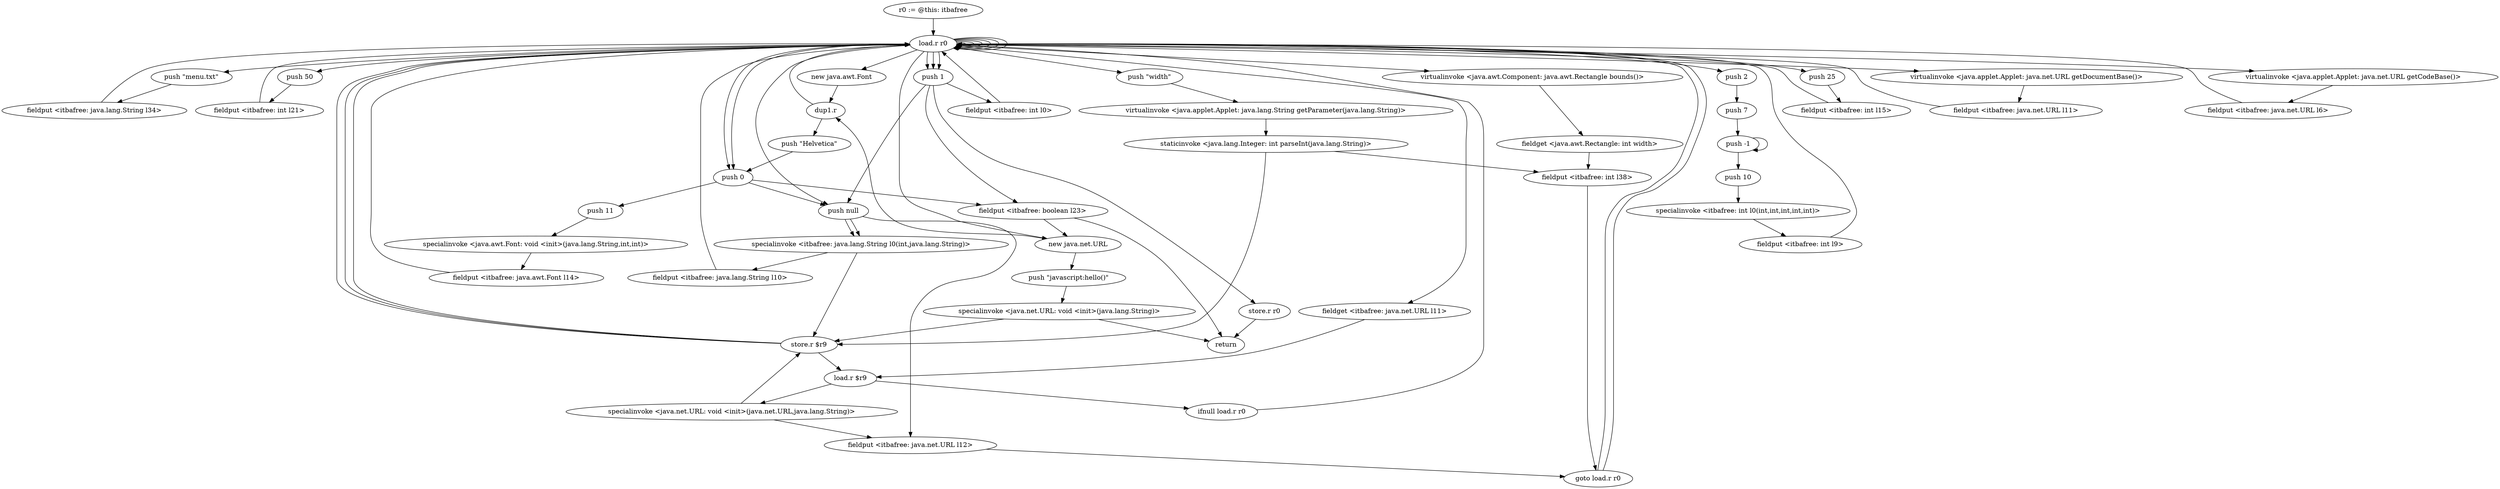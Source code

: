 digraph "" {
    "r0 := @this: itbafree"
    "load.r r0"
    "r0 := @this: itbafree"->"load.r r0";
    "push \"menu.txt\""
    "load.r r0"->"push \"menu.txt\"";
    "fieldput <itbafree: java.lang.String l34>"
    "push \"menu.txt\""->"fieldput <itbafree: java.lang.String l34>";
    "fieldput <itbafree: java.lang.String l34>"->"load.r r0";
    "push 50"
    "load.r r0"->"push 50";
    "fieldput <itbafree: int l21>"
    "push 50"->"fieldput <itbafree: int l21>";
    "fieldput <itbafree: int l21>"->"load.r r0";
    "new java.awt.Font"
    "load.r r0"->"new java.awt.Font";
    "dup1.r"
    "new java.awt.Font"->"dup1.r";
    "push \"Helvetica\""
    "dup1.r"->"push \"Helvetica\"";
    "push 0"
    "push \"Helvetica\""->"push 0";
    "push 11"
    "push 0"->"push 11";
    "specialinvoke <java.awt.Font: void <init>(java.lang.String,int,int)>"
    "push 11"->"specialinvoke <java.awt.Font: void <init>(java.lang.String,int,int)>";
    "fieldput <itbafree: java.awt.Font l14>"
    "specialinvoke <java.awt.Font: void <init>(java.lang.String,int,int)>"->"fieldput <itbafree: java.awt.Font l14>";
    "fieldput <itbafree: java.awt.Font l14>"->"load.r r0";
    "push 1"
    "load.r r0"->"push 1";
    "fieldput <itbafree: int l0>"
    "push 1"->"fieldput <itbafree: int l0>";
    "fieldput <itbafree: int l0>"->"load.r r0";
    "load.r r0"->"load.r r0";
    "push 2"
    "load.r r0"->"push 2";
    "push 7"
    "push 2"->"push 7";
    "push -1"
    "push 7"->"push -1";
    "push -1"->"push -1";
    "push 10"
    "push -1"->"push 10";
    "specialinvoke <itbafree: int l0(int,int,int,int,int)>"
    "push 10"->"specialinvoke <itbafree: int l0(int,int,int,int,int)>";
    "fieldput <itbafree: int l9>"
    "specialinvoke <itbafree: int l0(int,int,int,int,int)>"->"fieldput <itbafree: int l9>";
    "fieldput <itbafree: int l9>"->"load.r r0";
    "load.r r0"->"load.r r0";
    "load.r r0"->"push 0";
    "push null"
    "push 0"->"push null";
    "specialinvoke <itbafree: java.lang.String l0(int,java.lang.String)>"
    "push null"->"specialinvoke <itbafree: java.lang.String l0(int,java.lang.String)>";
    "fieldput <itbafree: java.lang.String l10>"
    "specialinvoke <itbafree: java.lang.String l0(int,java.lang.String)>"->"fieldput <itbafree: java.lang.String l10>";
    "fieldput <itbafree: java.lang.String l10>"->"load.r r0";
    "load.r r0"->"load.r r0";
    "push \"width\""
    "load.r r0"->"push \"width\"";
    "virtualinvoke <java.applet.Applet: java.lang.String getParameter(java.lang.String)>"
    "push \"width\""->"virtualinvoke <java.applet.Applet: java.lang.String getParameter(java.lang.String)>";
    "staticinvoke <java.lang.Integer: int parseInt(java.lang.String)>"
    "virtualinvoke <java.applet.Applet: java.lang.String getParameter(java.lang.String)>"->"staticinvoke <java.lang.Integer: int parseInt(java.lang.String)>";
    "fieldput <itbafree: int l38>"
    "staticinvoke <java.lang.Integer: int parseInt(java.lang.String)>"->"fieldput <itbafree: int l38>";
    "goto load.r r0"
    "fieldput <itbafree: int l38>"->"goto load.r r0";
    "goto load.r r0"->"load.r r0";
    "push 25"
    "load.r r0"->"push 25";
    "fieldput <itbafree: int l15>"
    "push 25"->"fieldput <itbafree: int l15>";
    "fieldput <itbafree: int l15>"->"load.r r0";
    "load.r r0"->"load.r r0";
    "virtualinvoke <java.applet.Applet: java.net.URL getDocumentBase()>"
    "load.r r0"->"virtualinvoke <java.applet.Applet: java.net.URL getDocumentBase()>";
    "fieldput <itbafree: java.net.URL l11>"
    "virtualinvoke <java.applet.Applet: java.net.URL getDocumentBase()>"->"fieldput <itbafree: java.net.URL l11>";
    "fieldput <itbafree: java.net.URL l11>"->"load.r r0";
    "load.r r0"->"load.r r0";
    "virtualinvoke <java.applet.Applet: java.net.URL getCodeBase()>"
    "load.r r0"->"virtualinvoke <java.applet.Applet: java.net.URL getCodeBase()>";
    "fieldput <itbafree: java.net.URL l6>"
    "virtualinvoke <java.applet.Applet: java.net.URL getCodeBase()>"->"fieldput <itbafree: java.net.URL l6>";
    "fieldput <itbafree: java.net.URL l6>"->"load.r r0";
    "load.r r0"->"push 1";
    "push 1"->"push null";
    "push null"->"specialinvoke <itbafree: java.lang.String l0(int,java.lang.String)>";
    "store.r $r9"
    "specialinvoke <itbafree: java.lang.String l0(int,java.lang.String)>"->"store.r $r9";
    "load.r $r9"
    "store.r $r9"->"load.r $r9";
    "ifnull load.r r0"
    "load.r $r9"->"ifnull load.r r0";
    "ifnull load.r r0"->"load.r r0";
    "new java.net.URL"
    "load.r r0"->"new java.net.URL";
    "new java.net.URL"->"dup1.r";
    "dup1.r"->"load.r r0";
    "fieldget <itbafree: java.net.URL l11>"
    "load.r r0"->"fieldget <itbafree: java.net.URL l11>";
    "fieldget <itbafree: java.net.URL l11>"->"load.r $r9";
    "specialinvoke <java.net.URL: void <init>(java.net.URL,java.lang.String)>"
    "load.r $r9"->"specialinvoke <java.net.URL: void <init>(java.net.URL,java.lang.String)>";
    "fieldput <itbafree: java.net.URL l12>"
    "specialinvoke <java.net.URL: void <init>(java.net.URL,java.lang.String)>"->"fieldput <itbafree: java.net.URL l12>";
    "fieldput <itbafree: java.net.URL l12>"->"goto load.r r0";
    "goto load.r r0"->"load.r r0";
    "load.r r0"->"push 0";
    "fieldput <itbafree: boolean l23>"
    "push 0"->"fieldput <itbafree: boolean l23>";
    "fieldput <itbafree: boolean l23>"->"new java.net.URL";
    "push \"javascript:hello()\""
    "new java.net.URL"->"push \"javascript:hello()\"";
    "specialinvoke <java.net.URL: void <init>(java.lang.String)>"
    "push \"javascript:hello()\""->"specialinvoke <java.net.URL: void <init>(java.lang.String)>";
    "specialinvoke <java.net.URL: void <init>(java.lang.String)>"->"store.r $r9";
    "store.r $r9"->"load.r r0";
    "load.r r0"->"push 1";
    "push 1"->"fieldput <itbafree: boolean l23>";
    "return"
    "fieldput <itbafree: boolean l23>"->"return";
    "store.r r0"
    "push 1"->"store.r r0";
    "store.r r0"->"return";
    "specialinvoke <java.net.URL: void <init>(java.lang.String)>"->"return";
    "specialinvoke <java.net.URL: void <init>(java.net.URL,java.lang.String)>"->"store.r $r9";
    "store.r $r9"->"load.r r0";
    "load.r r0"->"push null";
    "push null"->"fieldput <itbafree: java.net.URL l12>";
    "staticinvoke <java.lang.Integer: int parseInt(java.lang.String)>"->"store.r $r9";
    "store.r $r9"->"load.r r0";
    "load.r r0"->"load.r r0";
    "virtualinvoke <java.awt.Component: java.awt.Rectangle bounds()>"
    "load.r r0"->"virtualinvoke <java.awt.Component: java.awt.Rectangle bounds()>";
    "fieldget <java.awt.Rectangle: int width>"
    "virtualinvoke <java.awt.Component: java.awt.Rectangle bounds()>"->"fieldget <java.awt.Rectangle: int width>";
    "fieldget <java.awt.Rectangle: int width>"->"fieldput <itbafree: int l38>";
}
